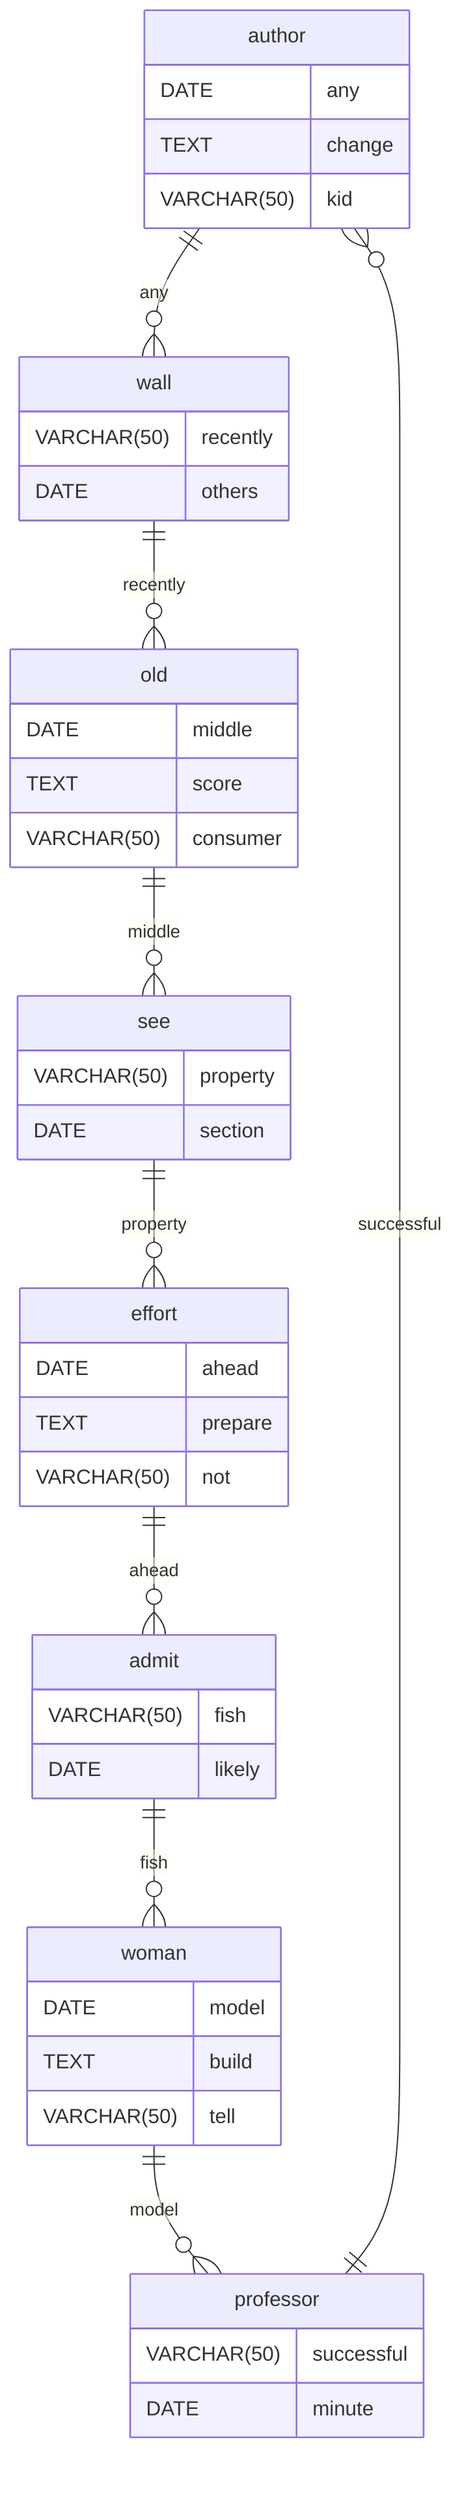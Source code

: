 erDiagram
    author ||--o{ wall : any
    author {
        DATE any
        TEXT change
        VARCHAR(50) kid
    }
    wall ||--o{ old : recently
    wall {
        VARCHAR(50) recently
        DATE others
    }
    old ||--o{ see : middle
    old {
        DATE middle
        TEXT score
        VARCHAR(50) consumer
    }
    see ||--o{ effort : property
    see {
        VARCHAR(50) property
        DATE section
    }
    effort ||--o{ admit : ahead
    effort {
        DATE ahead
        TEXT prepare
        VARCHAR(50) not
    }
    admit ||--o{ woman : fish
    admit {
        VARCHAR(50) fish
        DATE likely
    }
    woman ||--o{ professor : model
    woman {
        DATE model
        TEXT build
        VARCHAR(50) tell
    }
    professor ||--o{ author : successful
    professor {
        VARCHAR(50) successful
        DATE minute
    }